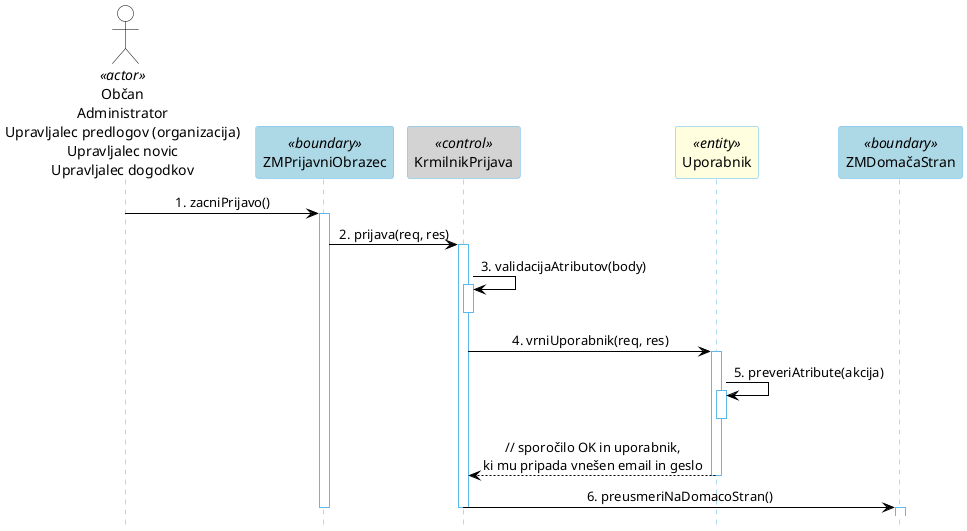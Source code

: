 @startuml
hide footbox

skinparam backgroundcolor transparent
skinparam defaultTextAlignment center
skinparam actorBorderColor black
skinparam actorBackgroundColor white
skinparam arrowColor black  
skinparam sequenceLifeLineBorderColor #5FB8EC
skinparam sequenceParticipantBorderColor #5FB8EC
skinparam sequenceParticipantBackgroundColor white


actor "Občan\nAdministrator\nUpravljalec predlogov (organizacija)\nUpravljalec novic\nUpravljalec dogodkov" as Neprijavljen <<actor>>
participant "ZMPrijavniObrazec" as Obrazec <<boundary>> #lightBlue
participant "KrmilnikPrijava" as Krmilnik <<control>> #lightGray
participant Uporabnik <<entity>> #lightYellow
participant "ZMDomačaStran" as DomacaStran <<boundary>> #lightBlue


Neprijavljen -> Obrazec: 1. zacniPrijavo()
activate Obrazec
Obrazec -> Krmilnik: 2. prijava(req, res)
activate Krmilnik
Krmilnik -> Krmilnik: 3. validacijaAtributov(body)
activate Krmilnik
deactivate Krmilnik
Krmilnik -> Uporabnik: 4. vrniUporabnik(req, res)
activate Uporabnik
Uporabnik -> Uporabnik: 5. preveriAtribute(akcija)
activate Uporabnik
deactivate Uporabnik
Krmilnik <-- Uporabnik: // sporočilo OK in uporabnik,\nki mu pripada vnešen email in geslo
deactivate Uporabnik
Krmilnik -> DomacaStran: 6. preusmeriNaDomacoStran()
deactivate Krmilnik
deactivate Obrazec
activate DomacaStran
@enduml